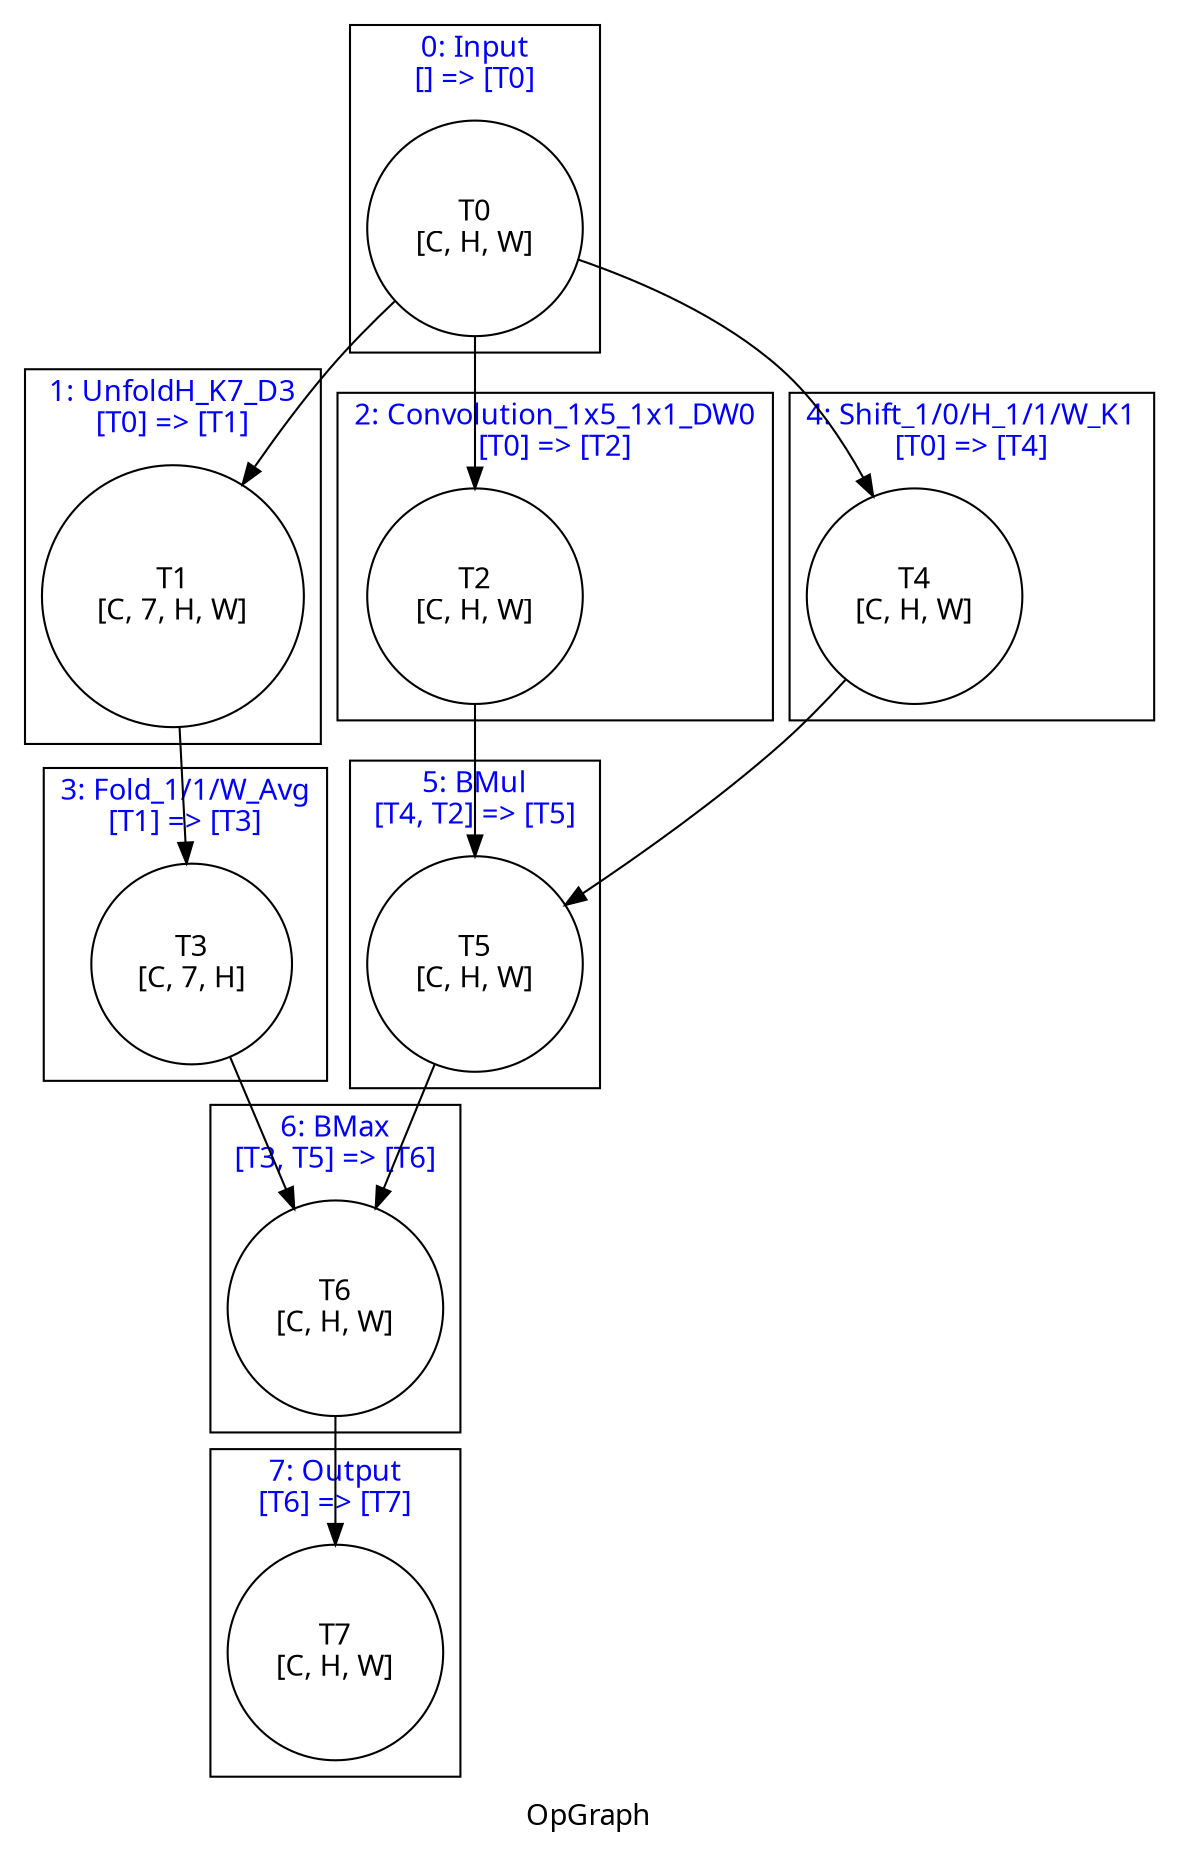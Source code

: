 digraph OpGraph {
    label = "OpGraph"
    fontname = "Graphik";
    subgraph tensors {
        node [shape = circle, color = black, fontname = "Graphik"]
        t_0; t_1; t_2; t_3; t_4; t_5; t_6; t_7; 
    }
    subgraph cluster_0 {
        fontcolor = blue;
        label = "0: Input\n[] => [T0]";
        t_0 [label = "T0\n[C, H, W]"];
    }
    subgraph cluster_1 {
        fontcolor = blue;
        label = "1: UnfoldH_K7_D3\n[T0] => [T1]";
        t_1 [label = "T1\n[C, 7, H, W]"];
    }
    subgraph cluster_2 {
        fontcolor = blue;
        label = "2: Convolution_1x5_1x1_DW0\n[T0] => [T2]";
        t_2 [label = "T2\n[C, H, W]"];
    }
    subgraph cluster_3 {
        fontcolor = blue;
        label = "3: Fold_1/1/W_Avg\n[T1] => [T3]";
        t_3 [label = "T3\n[C, 7, H]"];
    }
    subgraph cluster_4 {
        fontcolor = blue;
        label = "4: Shift_1/0/H_1/1/W_K1\n[T0] => [T4]";
        t_4 [label = "T4\n[C, H, W]"];
    }
    subgraph cluster_5 {
        fontcolor = blue;
        label = "5: BMul\n[T4, T2] => [T5]";
        t_5 [label = "T5\n[C, H, W]"];
    }
    subgraph cluster_6 {
        fontcolor = blue;
        label = "6: BMax\n[T3, T5] => [T6]";
        t_6 [label = "T6\n[C, H, W]"];
    }
    subgraph cluster_7 {
        fontcolor = blue;
        label = "7: Output\n[T6] => [T7]";
        t_7 [label = "T7\n[C, H, W]"];
    }
    t_0 -> t_1;
    t_0 -> t_2;
    t_0 -> t_4;
    t_1 -> t_3;
    t_2 -> t_5;
    t_3 -> t_6;
    t_4 -> t_5;
    t_5 -> t_6;
    t_6 -> t_7;
}

